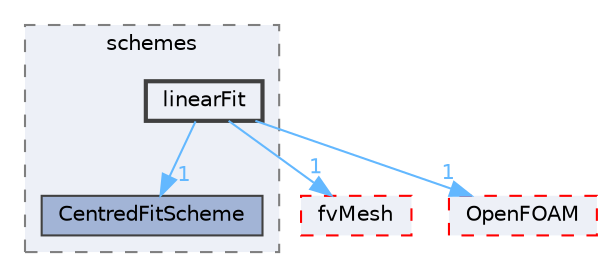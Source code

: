 digraph "src/finiteVolume/interpolation/surfaceInterpolation/schemes/linearFit"
{
 // LATEX_PDF_SIZE
  bgcolor="transparent";
  edge [fontname=Helvetica,fontsize=10,labelfontname=Helvetica,labelfontsize=10];
  node [fontname=Helvetica,fontsize=10,shape=box,height=0.2,width=0.4];
  compound=true
  subgraph clusterdir_deb7d71175aa940c147966c547ebcb7e {
    graph [ bgcolor="#edf0f7", pencolor="grey50", label="schemes", fontname=Helvetica,fontsize=10 style="filled,dashed", URL="dir_deb7d71175aa940c147966c547ebcb7e.html",tooltip=""]
  dir_5067335aa3a34104ac41befc6ecfb362 [label="CentredFitScheme", fillcolor="#a2b4d6", color="grey25", style="filled", URL="dir_5067335aa3a34104ac41befc6ecfb362.html",tooltip=""];
  dir_863f5a43b6aa310a14bb70f68a33ff73 [label="linearFit", fillcolor="#edf0f7", color="grey25", style="filled,bold", URL="dir_863f5a43b6aa310a14bb70f68a33ff73.html",tooltip=""];
  }
  dir_c382fa095c9c33d8673c0dd60aaef275 [label="fvMesh", fillcolor="#edf0f7", color="red", style="filled,dashed", URL="dir_c382fa095c9c33d8673c0dd60aaef275.html",tooltip=""];
  dir_c5473ff19b20e6ec4dfe5c310b3778a8 [label="OpenFOAM", fillcolor="#edf0f7", color="red", style="filled,dashed", URL="dir_c5473ff19b20e6ec4dfe5c310b3778a8.html",tooltip=""];
  dir_863f5a43b6aa310a14bb70f68a33ff73->dir_5067335aa3a34104ac41befc6ecfb362 [headlabel="1", labeldistance=1.5 headhref="dir_002195_000455.html" href="dir_002195_000455.html" color="steelblue1" fontcolor="steelblue1"];
  dir_863f5a43b6aa310a14bb70f68a33ff73->dir_c382fa095c9c33d8673c0dd60aaef275 [headlabel="1", labeldistance=1.5 headhref="dir_002195_001544.html" href="dir_002195_001544.html" color="steelblue1" fontcolor="steelblue1"];
  dir_863f5a43b6aa310a14bb70f68a33ff73->dir_c5473ff19b20e6ec4dfe5c310b3778a8 [headlabel="1", labeldistance=1.5 headhref="dir_002195_002695.html" href="dir_002195_002695.html" color="steelblue1" fontcolor="steelblue1"];
}
